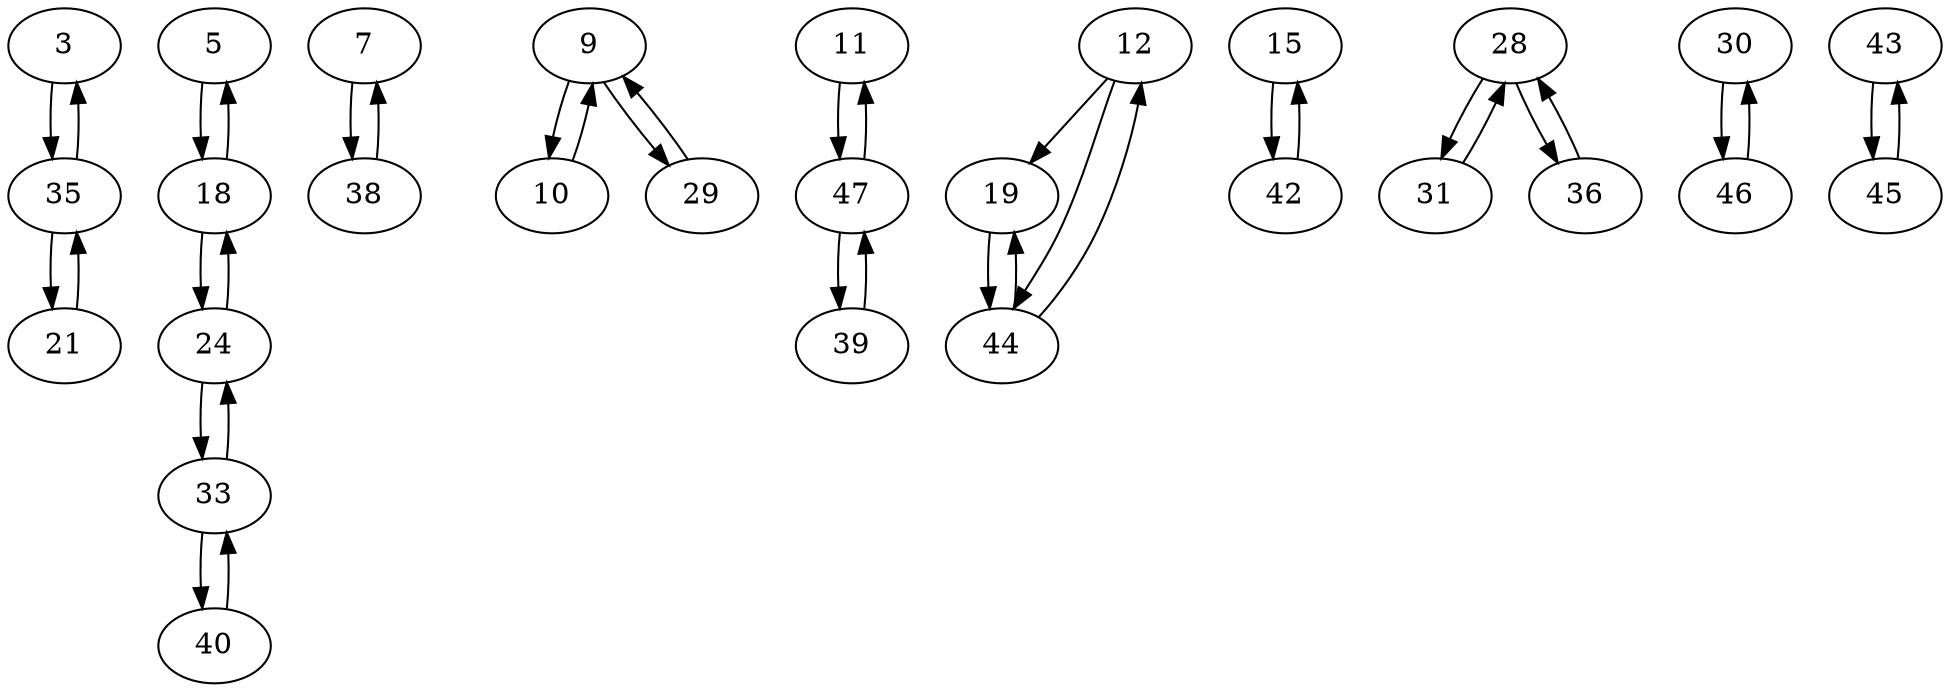digraph G {
  3 -> 35;
  5 -> 18;
  7 -> 38;
  9 -> 10;
  9 -> 29;
  10 -> 9;
  11 -> 47;
  12 -> 19;
  12 -> 44;
  15 -> 42;
  18 -> 5;
  18 -> 24;
  19 -> 44;
  21 -> 35;
  24 -> 18;
  24 -> 33;
  28 -> 31;
  28 -> 36;
  29 -> 9;
  30 -> 46;
  31 -> 28;
  33 -> 24;
  33 -> 40;
  35 -> 3;
  35 -> 21;
  36 -> 28;
  38 -> 7;
  39 -> 47;
  40 -> 33;
  42 -> 15;
  43 -> 45;
  44 -> 12;
  44 -> 19;
  45 -> 43;
  46 -> 30;
  47 -> 11;
  47 -> 39;
}